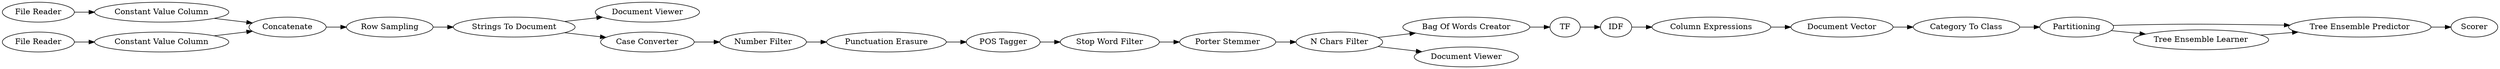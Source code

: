 digraph {
	"-4490626720330912221_18" [label=IDF]
	"-4490626720330912221_19" [label="Column Expressions"]
	"-4490626720330912221_13" [label="POS Tagger"]
	"-4490626720330912221_15" [label="Porter Stemmer"]
	"-4490626720330912221_12" [label="Punctuation Erasure"]
	"-4490626720330912221_10" [label="N Chars Filter"]
	"-4490626720330912221_16" [label="Bag Of Words Creator"]
	"-4490626720330912221_20" [label="Document Vector"]
	"-4490626720330912221_23" [label=Partitioning]
	"-4490626720330912221_31" [label="Row Sampling"]
	"-4490626720330912221_30" [label="Document Viewer"]
	"-4490626720330912221_14" [label="Stop Word Filter"]
	"-4490626720330912221_26" [label=Scorer]
	"-4490626720330912221_4" [label="Constant Value Column"]
	"-4490626720330912221_2" [label="File Reader"]
	"-4490626720330912221_28" [label="Tree Ensemble Predictor"]
	"-4490626720330912221_6" [label=Concatenate]
	"-4490626720330912221_5" [label="Constant Value Column"]
	"-4490626720330912221_27" [label="Tree Ensemble Learner"]
	"-4490626720330912221_21" [label="Category To Class"]
	"-4490626720330912221_7" [label="Strings To Document"]
	"-4490626720330912221_17" [label=TF]
	"-4490626720330912221_3" [label="File Reader"]
	"-4490626720330912221_11" [label="Number Filter"]
	"-4490626720330912221_8" [label="Document Viewer"]
	"-4490626720330912221_9" [label="Case Converter"]
	"-4490626720330912221_7" -> "-4490626720330912221_8"
	"-4490626720330912221_13" -> "-4490626720330912221_14"
	"-4490626720330912221_15" -> "-4490626720330912221_10"
	"-4490626720330912221_10" -> "-4490626720330912221_30"
	"-4490626720330912221_21" -> "-4490626720330912221_23"
	"-4490626720330912221_3" -> "-4490626720330912221_5"
	"-4490626720330912221_27" -> "-4490626720330912221_28"
	"-4490626720330912221_4" -> "-4490626720330912221_6"
	"-4490626720330912221_17" -> "-4490626720330912221_18"
	"-4490626720330912221_23" -> "-4490626720330912221_28"
	"-4490626720330912221_20" -> "-4490626720330912221_21"
	"-4490626720330912221_16" -> "-4490626720330912221_17"
	"-4490626720330912221_10" -> "-4490626720330912221_16"
	"-4490626720330912221_31" -> "-4490626720330912221_7"
	"-4490626720330912221_28" -> "-4490626720330912221_26"
	"-4490626720330912221_12" -> "-4490626720330912221_13"
	"-4490626720330912221_11" -> "-4490626720330912221_12"
	"-4490626720330912221_7" -> "-4490626720330912221_9"
	"-4490626720330912221_5" -> "-4490626720330912221_6"
	"-4490626720330912221_6" -> "-4490626720330912221_31"
	"-4490626720330912221_19" -> "-4490626720330912221_20"
	"-4490626720330912221_14" -> "-4490626720330912221_15"
	"-4490626720330912221_18" -> "-4490626720330912221_19"
	"-4490626720330912221_2" -> "-4490626720330912221_4"
	"-4490626720330912221_9" -> "-4490626720330912221_11"
	"-4490626720330912221_23" -> "-4490626720330912221_27"
	rankdir=LR
}

